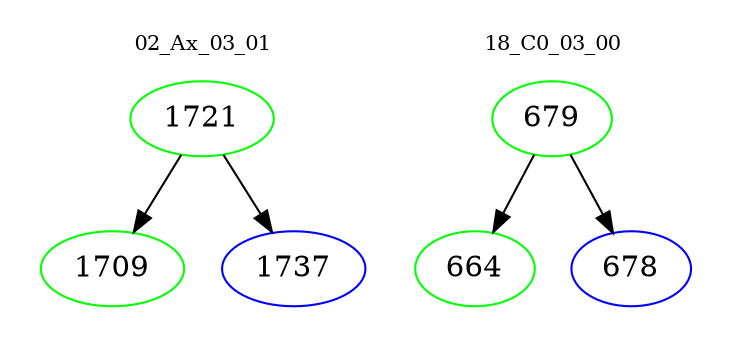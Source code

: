 digraph{
subgraph cluster_0 {
color = white
label = "02_Ax_03_01";
fontsize=10;
T0_1721 [label="1721", color="green"]
T0_1721 -> T0_1709 [color="black"]
T0_1709 [label="1709", color="green"]
T0_1721 -> T0_1737 [color="black"]
T0_1737 [label="1737", color="blue"]
}
subgraph cluster_1 {
color = white
label = "18_C0_03_00";
fontsize=10;
T1_679 [label="679", color="green"]
T1_679 -> T1_664 [color="black"]
T1_664 [label="664", color="green"]
T1_679 -> T1_678 [color="black"]
T1_678 [label="678", color="blue"]
}
}

